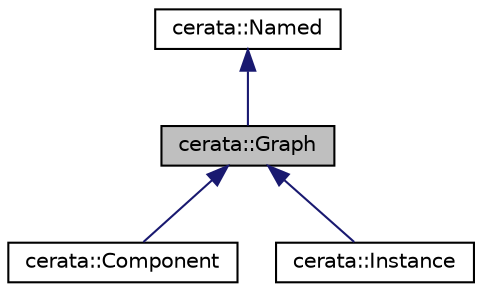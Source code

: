 digraph "cerata::Graph"
{
 // LATEX_PDF_SIZE
  edge [fontname="Helvetica",fontsize="10",labelfontname="Helvetica",labelfontsize="10"];
  node [fontname="Helvetica",fontsize="10",shape=record];
  Node1 [label="cerata::Graph",height=0.2,width=0.4,color="black", fillcolor="grey75", style="filled", fontcolor="black",tooltip="A graph representing a hardware structure."];
  Node2 -> Node1 [dir="back",color="midnightblue",fontsize="10",style="solid",fontname="Helvetica"];
  Node2 [label="cerata::Named",height=0.2,width=0.4,color="black", fillcolor="white", style="filled",URL="$structcerata_1_1_named.html",tooltip="Convenience structure for anything that is named. Names are case-sensitive."];
  Node1 -> Node3 [dir="back",color="midnightblue",fontsize="10",style="solid",fontname="Helvetica"];
  Node3 [label="cerata::Component",height=0.2,width=0.4,color="black", fillcolor="white", style="filled",URL="$classcerata_1_1_component.html",tooltip="A Component graph."];
  Node1 -> Node4 [dir="back",color="midnightblue",fontsize="10",style="solid",fontname="Helvetica"];
  Node4 [label="cerata::Instance",height=0.2,width=0.4,color="black", fillcolor="white", style="filled",URL="$classcerata_1_1_instance.html",tooltip="An instance."];
}
